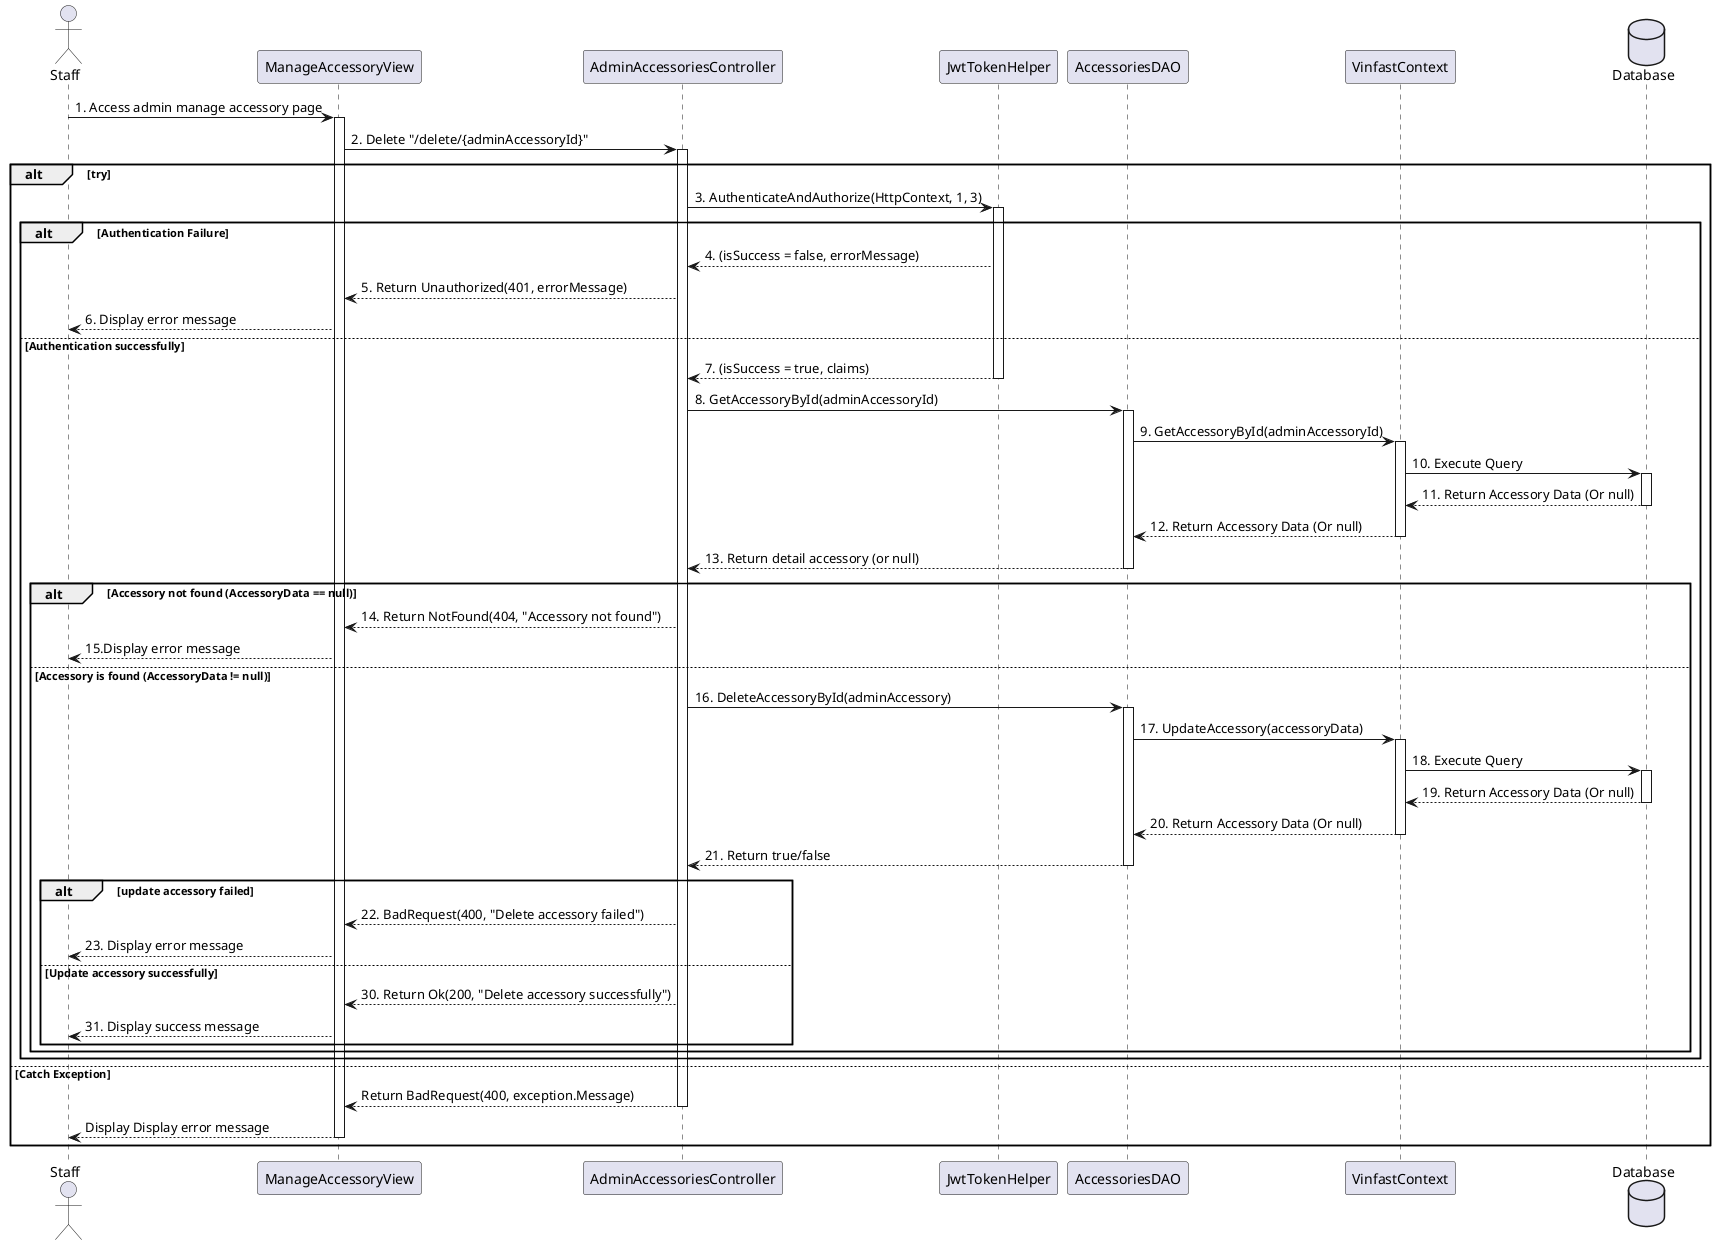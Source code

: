@startuml
actor Staff
participant ManageAccessoryView
participant AdminAccessoriesController
participant JwtTokenHelper
participant AccessoriesDAO
participant VinfastContext
database Database


Staff -> ManageAccessoryView: 1. Access admin manage accessory page
activate ManageAccessoryView

ManageAccessoryView -> AdminAccessoriesController: 2. Delete "/delete/{adminAccessoryId}"
alt try
    activate AdminAccessoriesController
    AdminAccessoriesController -> JwtTokenHelper: 3. AuthenticateAndAuthorize(HttpContext, 1, 3)
    alt Authentication Failure
        activate JwtTokenHelper
        JwtTokenHelper --> AdminAccessoriesController: 4. (isSuccess = false, errorMessage)
        AdminAccessoriesController --> ManageAccessoryView: 5. Return Unauthorized(401, errorMessage)
        ManageAccessoryView --> Staff: 6. Display error message
        
    else Authentication successfully
        JwtTokenHelper --> AdminAccessoriesController: 7. (isSuccess = true, claims)
        deactivate JwtTokenHelper
        ' complete check authentication
        AdminAccessoriesController -> AccessoriesDAO: 8. GetAccessoryById(adminAccessoryId)
        activate AccessoriesDAO
        
        AccessoriesDAO -> VinfastContext: 9. GetAccessoryById(adminAccessoryId)
        activate VinfastContext
        
        VinfastContext -> Database: 10. Execute Query
        activate Database
        Database --> VinfastContext: 11. Return Accessory Data (Or null)
        deactivate Database
        
        VinfastContext --> AccessoriesDAO: 12. Return Accessory Data (Or null)
        deactivate VinfastContext
        AccessoriesDAO --> AdminAccessoriesController: 13. Return detail accessory (or null)
        deactivate AccessoriesDAO

        alt Accessory not found (AccessoryData == null)
            AdminAccessoriesController --> ManageAccessoryView: 14. Return NotFound(404, "Accessory not found")
            ManageAccessoryView --> Staff: 15.Display error message
        else Accessory is found (AccessoryData != null)
            AdminAccessoriesController -> AccessoriesDAO: 16. DeleteAccessoryById(adminAccessory)
            Activate AccessoriesDAO
            AccessoriesDAO -> VinfastContext: 17. UpdateAccessory(accessoryData)
            activate VinfastContext
            VinfastContext -> Database: 18. Execute Query
            activate Database
            Database --> VinfastContext: 19. Return Accessory Data (Or null)
            deactivate Database
            VinfastContext --> AccessoriesDAO: 20. Return Accessory Data (Or null)
            deactivate VinfastContext
            AccessoriesDAO --> AdminAccessoriesController: 21. Return true/false
            deactivate AccessoriesDAO
            alt update accessory failed 
                AdminAccessoriesController --> ManageAccessoryView: 22. BadRequest(400, "Delete accessory failed")
                ManageAccessoryView --> Staff: 23. Display error message
            else Update accessory successfully
                
                AdminAccessoriesController --> ManageAccessoryView: 30. Return Ok(200, "Delete accessory successfully")
                ManageAccessoryView --> Staff: 31. Display success message
            end
        end
    end
else Catch Exception
    AdminAccessoriesController --> ManageAccessoryView: Return BadRequest(400, exception.Message)
    deactivate AdminAccessoriesController
    ManageAccessoryView --> Staff: Display Display error message
deactivate ManageAccessoryView
end




@enduml